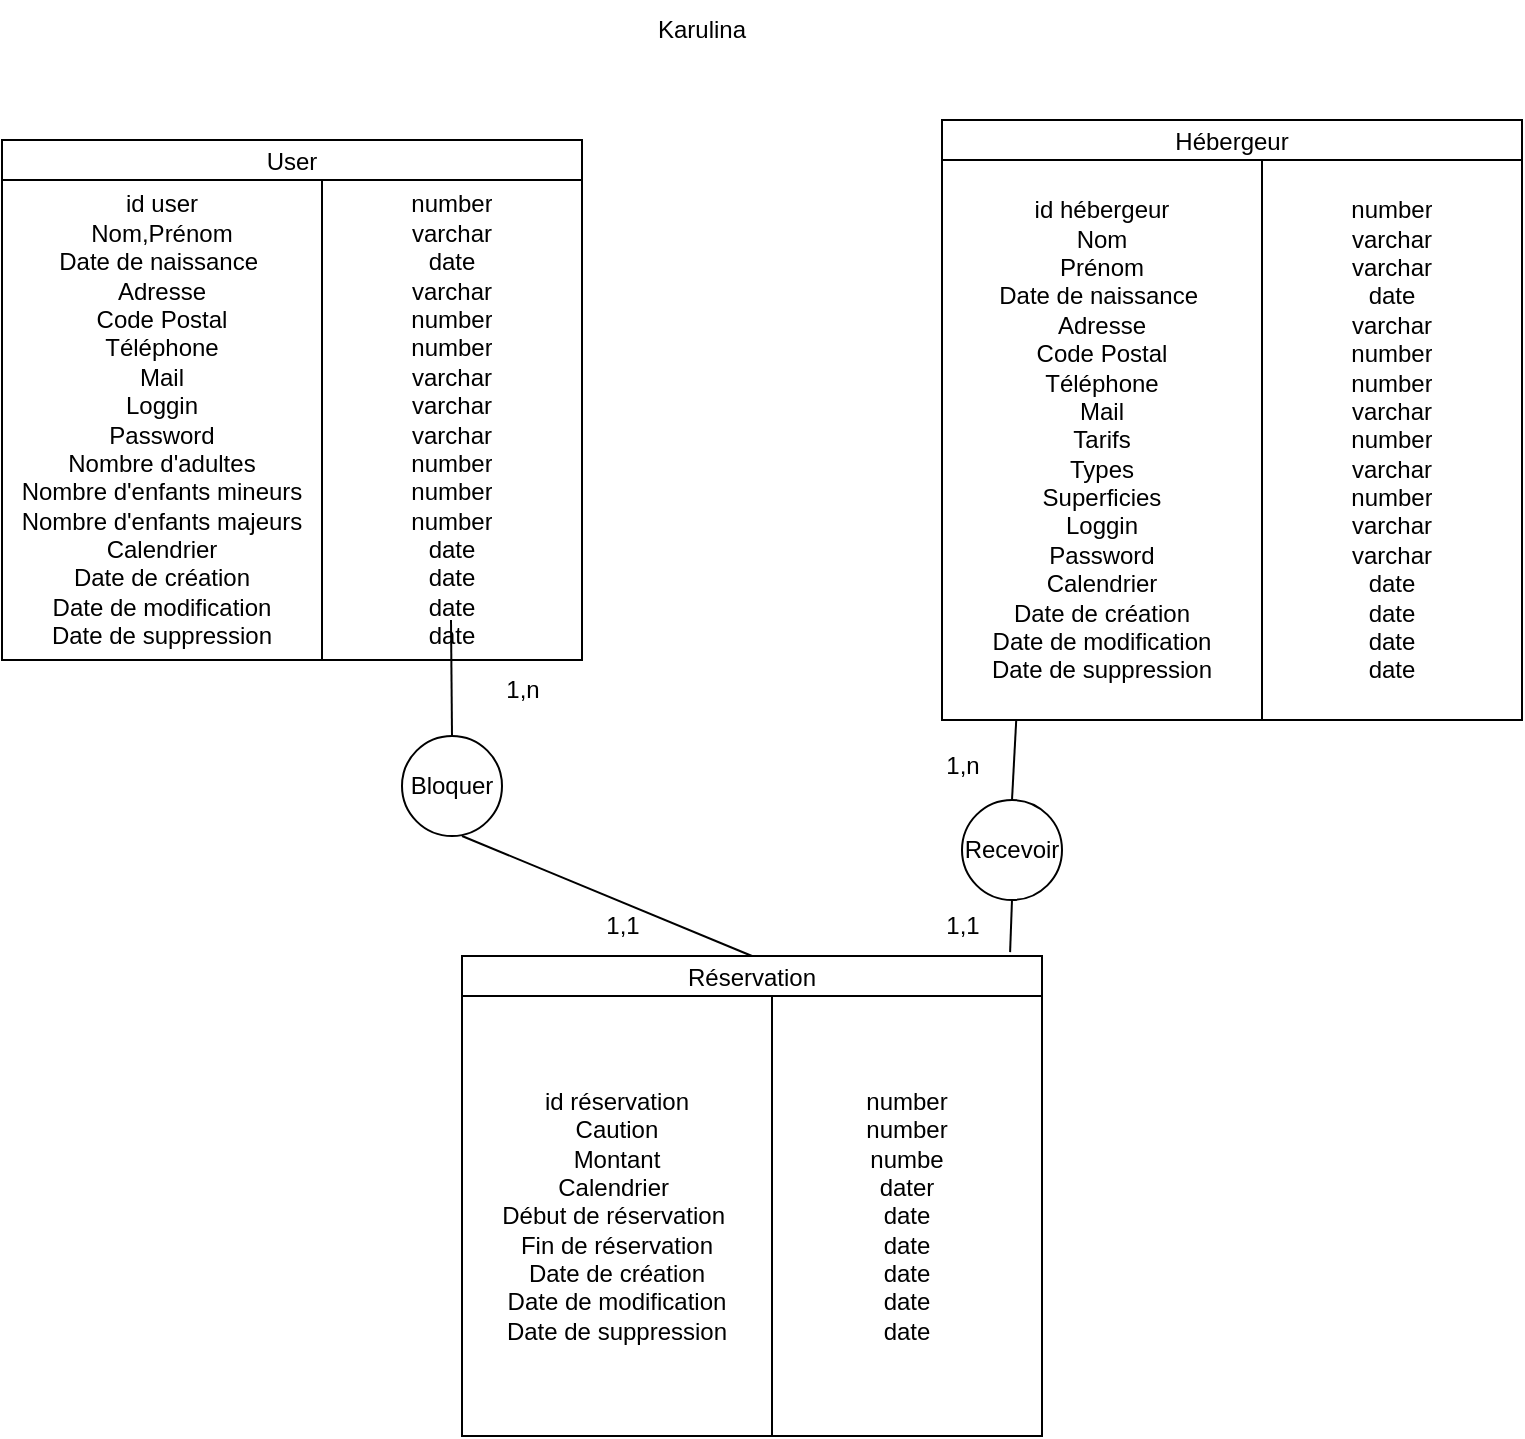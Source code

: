 <mxfile version="24.5.4" type="github">
  <diagram name="Page-1" id="sN1TuHYhFFZQFHvBme8z">
    <mxGraphModel dx="994" dy="476" grid="1" gridSize="10" guides="1" tooltips="1" connect="1" arrows="1" fold="1" page="1" pageScale="1" pageWidth="827" pageHeight="1169" math="0" shadow="0">
      <root>
        <mxCell id="0" />
        <mxCell id="1" parent="0" />
        <mxCell id="rXH0V8Tg6eLGxFPYWAXF-20" value="Karulina" style="text;html=1;align=center;verticalAlign=middle;whiteSpace=wrap;rounded=0;" parent="1" vertex="1">
          <mxGeometry x="360" y="10" width="60" height="30" as="geometry" />
        </mxCell>
        <mxCell id="rXH0V8Tg6eLGxFPYWAXF-39" value="Bloquer" style="ellipse;whiteSpace=wrap;html=1;aspect=fixed;" parent="1" vertex="1">
          <mxGeometry x="240" y="378" width="50" height="50" as="geometry" />
        </mxCell>
        <mxCell id="rXH0V8Tg6eLGxFPYWAXF-40" value="Recevoir" style="ellipse;whiteSpace=wrap;html=1;aspect=fixed;" parent="1" vertex="1">
          <mxGeometry x="520" y="410" width="50" height="50" as="geometry" />
        </mxCell>
        <mxCell id="rXH0V8Tg6eLGxFPYWAXF-42" value="" style="endArrow=none;html=1;rounded=0;entryX=0.5;entryY=1;entryDx=0;entryDy=0;exitX=0.945;exitY=-0.008;exitDx=0;exitDy=0;exitPerimeter=0;" parent="1" target="rXH0V8Tg6eLGxFPYWAXF-40" edge="1" source="nfDSCfTXi77_VSGzIVfX-66">
          <mxGeometry width="50" height="50" relative="1" as="geometry">
            <mxPoint x="580" y="480" as="sourcePoint" />
            <mxPoint x="630" y="430" as="targetPoint" />
          </mxGeometry>
        </mxCell>
        <mxCell id="rXH0V8Tg6eLGxFPYWAXF-45" value="" style="endArrow=none;html=1;rounded=0;exitX=0.5;exitY=0;exitDx=0;exitDy=0;entryX=0.128;entryY=1;entryDx=0;entryDy=0;entryPerimeter=0;" parent="1" target="nfDSCfTXi77_VSGzIVfX-59" edge="1" source="rXH0V8Tg6eLGxFPYWAXF-40">
          <mxGeometry width="50" height="50" relative="1" as="geometry">
            <mxPoint x="580" y="410" as="sourcePoint" />
            <mxPoint x="540" y="377" as="targetPoint" />
          </mxGeometry>
        </mxCell>
        <mxCell id="rXH0V8Tg6eLGxFPYWAXF-46" value="" style="endArrow=none;html=1;rounded=0;exitX=0.5;exitY=0;exitDx=0;exitDy=0;" parent="1" edge="1" source="rXH0V8Tg6eLGxFPYWAXF-39">
          <mxGeometry width="50" height="50" relative="1" as="geometry">
            <mxPoint x="264.5" y="359" as="sourcePoint" />
            <mxPoint x="264.5" y="320" as="targetPoint" />
          </mxGeometry>
        </mxCell>
        <mxCell id="rXH0V8Tg6eLGxFPYWAXF-47" value="1,n" style="text;html=1;align=center;verticalAlign=middle;resizable=0;points=[];autosize=1;strokeColor=none;fillColor=none;" parent="1" vertex="1">
          <mxGeometry x="280" y="340" width="40" height="30" as="geometry" />
        </mxCell>
        <mxCell id="rXH0V8Tg6eLGxFPYWAXF-48" value="1,n" style="text;html=1;align=center;verticalAlign=middle;resizable=0;points=[];autosize=1;strokeColor=none;fillColor=none;" parent="1" vertex="1">
          <mxGeometry x="500" y="378" width="40" height="30" as="geometry" />
        </mxCell>
        <mxCell id="rXH0V8Tg6eLGxFPYWAXF-49" value="1,1" style="text;html=1;align=center;verticalAlign=middle;resizable=0;points=[];autosize=1;strokeColor=none;fillColor=none;" parent="1" vertex="1">
          <mxGeometry x="330" y="458" width="40" height="30" as="geometry" />
        </mxCell>
        <mxCell id="rXH0V8Tg6eLGxFPYWAXF-50" value="1,1" style="text;html=1;align=center;verticalAlign=middle;resizable=0;points=[];autosize=1;strokeColor=none;fillColor=none;" parent="1" vertex="1">
          <mxGeometry x="500" y="458" width="40" height="30" as="geometry" />
        </mxCell>
        <mxCell id="nfDSCfTXi77_VSGzIVfX-54" value="User" style="shape=table;startSize=20;container=1;collapsible=0;childLayout=tableLayout;" vertex="1" parent="1">
          <mxGeometry x="40" y="80" width="290" height="260" as="geometry" />
        </mxCell>
        <mxCell id="nfDSCfTXi77_VSGzIVfX-55" value="" style="shape=tableRow;horizontal=0;startSize=0;swimlaneHead=0;swimlaneBody=0;strokeColor=inherit;top=0;left=0;bottom=0;right=0;collapsible=0;dropTarget=0;fillColor=none;points=[[0,0.5],[1,0.5]];portConstraint=eastwest;" vertex="1" parent="nfDSCfTXi77_VSGzIVfX-54">
          <mxGeometry y="20" width="290" height="240" as="geometry" />
        </mxCell>
        <mxCell id="nfDSCfTXi77_VSGzIVfX-56" value="id user&lt;div&gt;Nom,Prénom&lt;/div&gt;&lt;div&gt;Date de naissance&amp;nbsp;&lt;/div&gt;&lt;div&gt;Adresse&lt;/div&gt;&lt;div&gt;Code Postal&lt;/div&gt;&lt;div&gt;Téléphone&lt;/div&gt;&lt;div&gt;Mail&lt;/div&gt;&lt;div&gt;Loggin&lt;/div&gt;&lt;div&gt;Password&lt;/div&gt;&lt;div&gt;Nombre d&#39;adultes&lt;/div&gt;&lt;div&gt;Nombre d&#39;enfants mineurs&lt;/div&gt;&lt;div&gt;Nombre d&#39;enfants majeurs&lt;/div&gt;&lt;div&gt;Calendrier&lt;/div&gt;&lt;div&gt;Date de création&lt;/div&gt;&lt;div&gt;Date de modification&lt;/div&gt;&lt;div&gt;Date de suppression&lt;/div&gt;" style="shape=partialRectangle;html=1;whiteSpace=wrap;connectable=0;strokeColor=inherit;overflow=hidden;fillColor=none;top=0;left=0;bottom=0;right=0;pointerEvents=1;" vertex="1" parent="nfDSCfTXi77_VSGzIVfX-55">
          <mxGeometry width="160" height="240" as="geometry">
            <mxRectangle width="160" height="240" as="alternateBounds" />
          </mxGeometry>
        </mxCell>
        <mxCell id="nfDSCfTXi77_VSGzIVfX-57" value="number&lt;br&gt;&lt;div&gt;varchar&lt;/div&gt;&lt;div&gt;date&lt;/div&gt;&lt;div&gt;varchar&lt;/div&gt;&lt;div&gt;number&lt;/div&gt;&lt;div&gt;number&lt;/div&gt;&lt;div&gt;varchar&lt;/div&gt;&lt;div&gt;varchar&lt;/div&gt;&lt;div&gt;varchar&lt;/div&gt;&lt;div&gt;number&lt;/div&gt;&lt;div&gt;number&lt;/div&gt;&lt;div&gt;number&lt;br&gt;&lt;/div&gt;&lt;div&gt;date&lt;/div&gt;&lt;div&gt;date&lt;/div&gt;&lt;div&gt;date&lt;/div&gt;&lt;div&gt;date&lt;/div&gt;" style="shape=partialRectangle;html=1;whiteSpace=wrap;connectable=0;strokeColor=inherit;overflow=hidden;fillColor=none;top=0;left=0;bottom=0;right=0;pointerEvents=1;" vertex="1" parent="nfDSCfTXi77_VSGzIVfX-55">
          <mxGeometry x="160" width="130" height="240" as="geometry">
            <mxRectangle width="130" height="240" as="alternateBounds" />
          </mxGeometry>
        </mxCell>
        <mxCell id="nfDSCfTXi77_VSGzIVfX-58" value="Hébergeur" style="shape=table;startSize=20;container=1;collapsible=0;childLayout=tableLayout;" vertex="1" parent="1">
          <mxGeometry x="510" y="70" width="290" height="300" as="geometry" />
        </mxCell>
        <mxCell id="nfDSCfTXi77_VSGzIVfX-59" value="" style="shape=tableRow;horizontal=0;startSize=0;swimlaneHead=0;swimlaneBody=0;strokeColor=inherit;top=0;left=0;bottom=0;right=0;collapsible=0;dropTarget=0;fillColor=none;points=[[0,0.5],[1,0.5]];portConstraint=eastwest;" vertex="1" parent="nfDSCfTXi77_VSGzIVfX-58">
          <mxGeometry y="20" width="290" height="280" as="geometry" />
        </mxCell>
        <mxCell id="nfDSCfTXi77_VSGzIVfX-60" value="id hébergeur&lt;div&gt;Nom&lt;/div&gt;&lt;div&gt;Prénom&lt;/div&gt;&lt;div&gt;Date de naissance&amp;nbsp;&lt;/div&gt;&lt;div&gt;Adresse&lt;/div&gt;&lt;div&gt;Code Postal&lt;/div&gt;&lt;div&gt;Téléphone&lt;/div&gt;&lt;div&gt;Mail&lt;/div&gt;&lt;div&gt;Tarifs&lt;/div&gt;&lt;div&gt;Types&lt;/div&gt;&lt;div&gt;Superficies&lt;/div&gt;&lt;div&gt;Loggin&lt;/div&gt;&lt;div&gt;Password&lt;/div&gt;&lt;div&gt;Calendrier&lt;/div&gt;&lt;div&gt;Date de création&lt;/div&gt;&lt;div&gt;Date de modification&lt;/div&gt;&lt;div&gt;Date de suppression&lt;/div&gt;" style="shape=partialRectangle;html=1;whiteSpace=wrap;connectable=0;strokeColor=inherit;overflow=hidden;fillColor=none;top=0;left=0;bottom=0;right=0;pointerEvents=1;" vertex="1" parent="nfDSCfTXi77_VSGzIVfX-59">
          <mxGeometry width="160" height="280" as="geometry">
            <mxRectangle width="160" height="280" as="alternateBounds" />
          </mxGeometry>
        </mxCell>
        <mxCell id="nfDSCfTXi77_VSGzIVfX-61" value="number&lt;br&gt;&lt;div&gt;varchar&lt;/div&gt;&lt;div&gt;varchar&lt;/div&gt;&lt;div&gt;date&lt;/div&gt;&lt;div&gt;varchar&lt;/div&gt;&lt;div&gt;number&lt;/div&gt;&lt;div&gt;number&lt;/div&gt;&lt;div&gt;varchar&lt;/div&gt;&lt;div&gt;number&lt;/div&gt;&lt;div&gt;varchar&lt;/div&gt;&lt;div&gt;number&lt;/div&gt;&lt;div&gt;varchar&lt;/div&gt;&lt;div&gt;varchar&lt;/div&gt;&lt;div&gt;date&lt;/div&gt;&lt;div&gt;date&lt;/div&gt;&lt;div&gt;date&lt;/div&gt;&lt;div&gt;date&lt;/div&gt;" style="shape=partialRectangle;html=1;whiteSpace=wrap;connectable=0;strokeColor=inherit;overflow=hidden;fillColor=none;top=0;left=0;bottom=0;right=0;pointerEvents=1;" vertex="1" parent="nfDSCfTXi77_VSGzIVfX-59">
          <mxGeometry x="160" width="130" height="280" as="geometry">
            <mxRectangle width="130" height="280" as="alternateBounds" />
          </mxGeometry>
        </mxCell>
        <mxCell id="nfDSCfTXi77_VSGzIVfX-66" value="Réservation" style="shape=table;startSize=20;container=1;collapsible=0;childLayout=tableLayout;" vertex="1" parent="1">
          <mxGeometry x="270" y="488" width="290" height="240" as="geometry" />
        </mxCell>
        <mxCell id="nfDSCfTXi77_VSGzIVfX-67" value="" style="shape=tableRow;horizontal=0;startSize=0;swimlaneHead=0;swimlaneBody=0;strokeColor=inherit;top=0;left=0;bottom=0;right=0;collapsible=0;dropTarget=0;fillColor=none;points=[[0,0.5],[1,0.5]];portConstraint=eastwest;" vertex="1" parent="nfDSCfTXi77_VSGzIVfX-66">
          <mxGeometry y="20" width="290" height="220" as="geometry" />
        </mxCell>
        <mxCell id="nfDSCfTXi77_VSGzIVfX-68" value="id réservation&lt;div&gt;Caution&lt;/div&gt;&lt;div&gt;Montant&lt;/div&gt;&lt;div&gt;Calendrier&amp;nbsp;&lt;/div&gt;&lt;div&gt;Début de réservation&amp;nbsp;&lt;/div&gt;&lt;div&gt;Fin de réservation&lt;/div&gt;&lt;div&gt;Date de création&lt;/div&gt;&lt;div&gt;Date de modification&lt;/div&gt;&lt;div&gt;Date de suppression&lt;/div&gt;" style="shape=partialRectangle;html=1;whiteSpace=wrap;connectable=0;strokeColor=inherit;overflow=hidden;fillColor=none;top=0;left=0;bottom=0;right=0;pointerEvents=1;" vertex="1" parent="nfDSCfTXi77_VSGzIVfX-67">
          <mxGeometry width="155" height="220" as="geometry">
            <mxRectangle width="155" height="220" as="alternateBounds" />
          </mxGeometry>
        </mxCell>
        <mxCell id="nfDSCfTXi77_VSGzIVfX-69" value="number&lt;br&gt;&lt;div&gt;number&lt;/div&gt;&lt;div&gt;numbe&lt;/div&gt;&lt;div&gt;dater&lt;/div&gt;&lt;div&gt;date&lt;/div&gt;&lt;div&gt;date&lt;/div&gt;&lt;div&gt;date&lt;/div&gt;&lt;div&gt;date&lt;/div&gt;&lt;div&gt;date&lt;/div&gt;" style="shape=partialRectangle;html=1;whiteSpace=wrap;connectable=0;strokeColor=inherit;overflow=hidden;fillColor=none;top=0;left=0;bottom=0;right=0;pointerEvents=1;" vertex="1" parent="nfDSCfTXi77_VSGzIVfX-67">
          <mxGeometry x="155" width="135" height="220" as="geometry">
            <mxRectangle width="135" height="220" as="alternateBounds" />
          </mxGeometry>
        </mxCell>
        <mxCell id="nfDSCfTXi77_VSGzIVfX-72" value="" style="endArrow=none;html=1;rounded=0;fontSize=12;startSize=8;endSize=8;curved=1;exitX=0.5;exitY=0;exitDx=0;exitDy=0;" edge="1" parent="1" source="nfDSCfTXi77_VSGzIVfX-66">
          <mxGeometry width="50" height="50" relative="1" as="geometry">
            <mxPoint x="220" y="478" as="sourcePoint" />
            <mxPoint x="270" y="428" as="targetPoint" />
          </mxGeometry>
        </mxCell>
      </root>
    </mxGraphModel>
  </diagram>
</mxfile>
